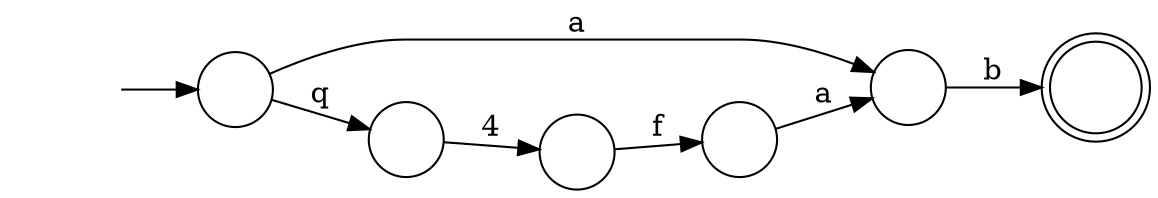 digraph Automaton {
	graph [bb="0,0,528,87",
		dpi=96,
		rankdir=LR
	];
	node [label="\N"];
	0	 [height=0.5,
		label="",
		pos="267,18",
		shape=circle,
		width=0.5];
	5	 [height=0.5,
		label="",
		pos="344,24",
		shape=circle,
		width=0.5];
	0 -> 5	 [label=f,
		lp="305.5,29.5",
		pos="e,326.05,22.644 285.02,19.361 294.13,20.09 305.56,21.005 315.87,21.829"];
	1	 [height=0.5,
		label="",
		pos="423,52",
		shape=circle,
		width=0.5];
	5 -> 1	 [label=a,
		lp="383.5,46.5",
		pos="e,405.96,46.166 361.33,29.938 371.5,33.638 384.81,38.478 396.37,42.681"];
	3	 [height=0.61111,
		label="",
		pos="506,52",
		shape=doublecircle,
		width=0.61111];
	1 -> 3	 [label=b,
		lp="462.5,59.5",
		pos="e,483.81,52 441.18,52 450.61,52 462.6,52 473.64,52"];
	2	 [height=0.5,
		label="",
		pos="109,63",
		shape=circle,
		width=0.5];
	2 -> 1	 [label=a,
		lp="267,79.5",
		pos="e,406.09,58.66 126.76,66.097 142.31,68.701 166.14,72 187,72 187,72 187,72 345,72 362.62,72 381.8,67.034 396.61,62.051"];
	4	 [height=0.5,
		label="",
		pos="188,24",
		shape=circle,
		width=0.5];
	2 -> 4	 [label=q,
		lp="148.5,50.5",
		pos="e,171.28,30.693 124.82,54.121 130.99,50.533 138.27,46.436 145,43 150.48,40.203 156.46,37.372 162.14,34.781"];
	initial	 [height=0.5,
		label="",
		pos="27,63",
		shape=plaintext,
		width=0.75];
	initial -> 2	 [pos="e,90.826,63 54.195,63 62.654,63 72.051,63 80.595,63"];
	4 -> 0	 [label=4,
		lp="227.5,29.5",
		pos="e,248.96,19.328 206.09,22.668 215.66,21.923 227.82,20.975 238.68,20.129"];
}
